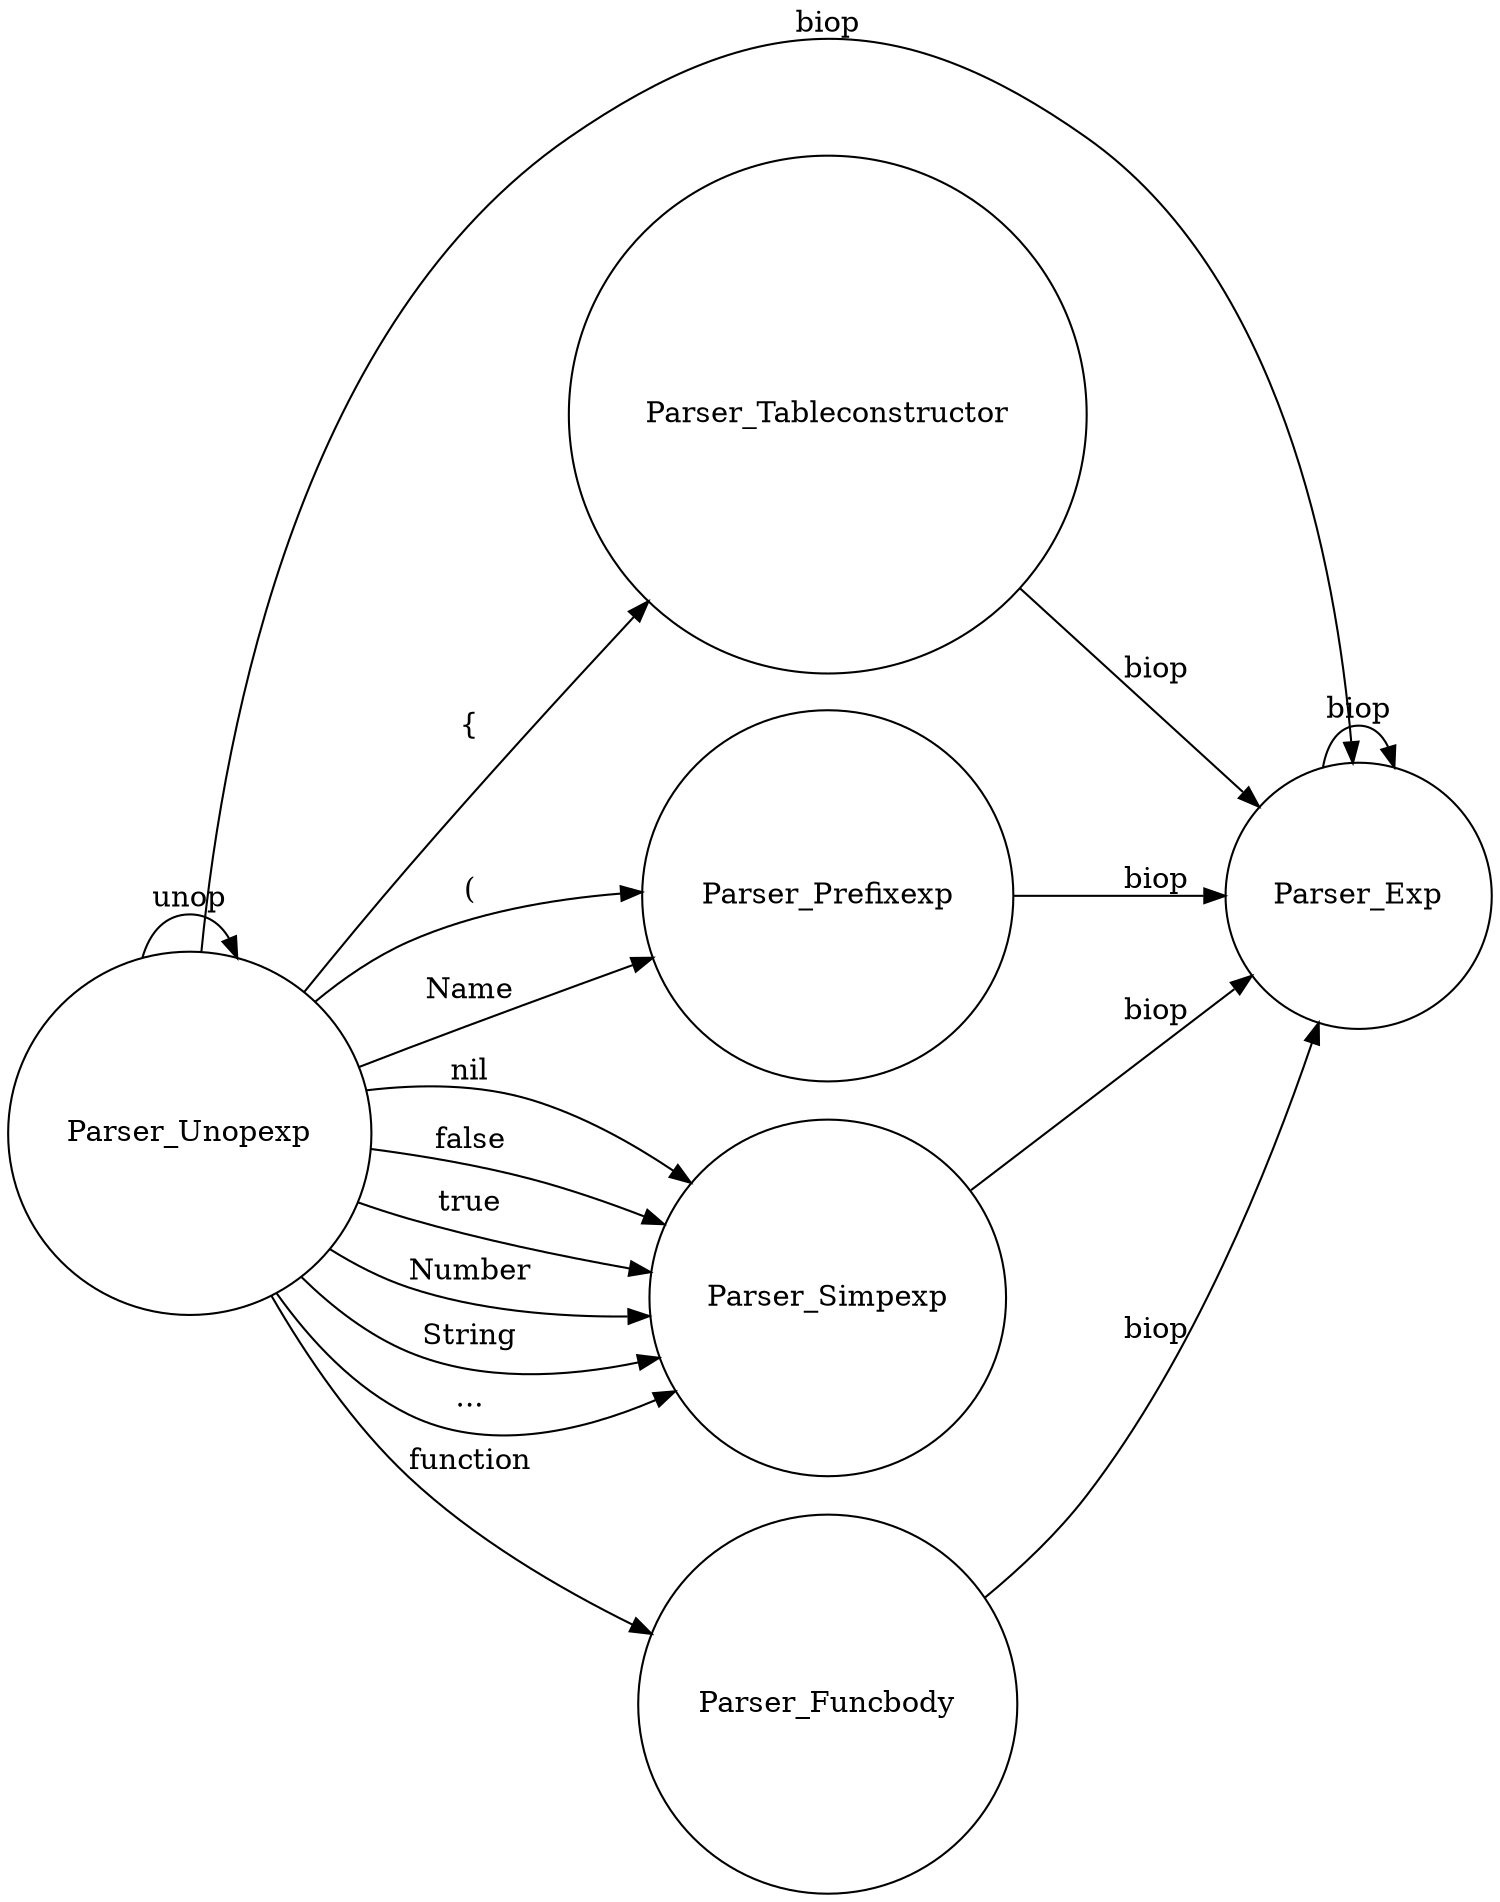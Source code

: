digraph stat {
  rankdir=LR;
	node [shape = circle];
  Parser_Exp -> Parser_Exp[label="biop"];
  Parser_Unopexp -> Parser_Unopexp[label="unop"];
  Parser_Unopexp -> Parser_Tableconstructor[label="{"];
  Parser_Unopexp -> Parser_Prefixexp[label="("];
  Parser_Unopexp -> Parser_Prefixexp[label="Name"];
  Parser_Unopexp -> Parser_Simpexp[label="nil"];
  Parser_Unopexp -> Parser_Simpexp[label="false"];
  Parser_Unopexp -> Parser_Simpexp[label="true"];
  Parser_Unopexp -> Parser_Simpexp[label="Number"];
  Parser_Unopexp -> Parser_Simpexp[label="String"];
  Parser_Unopexp -> Parser_Simpexp[label="..."];
  Parser_Unopexp -> Parser_Funcbody[label="function"];
  Parser_Unopexp -> Parser_Exp[label="biop"];
  Parser_Tableconstructor -> Parser_Exp[label="biop"];
  Parser_Prefixexp -> Parser_Exp[label="biop"];
  Parser_Simpexp -> Parser_Exp[label="biop"];
  Parser_Funcbody -> Parser_Exp[label="biop"];
}
